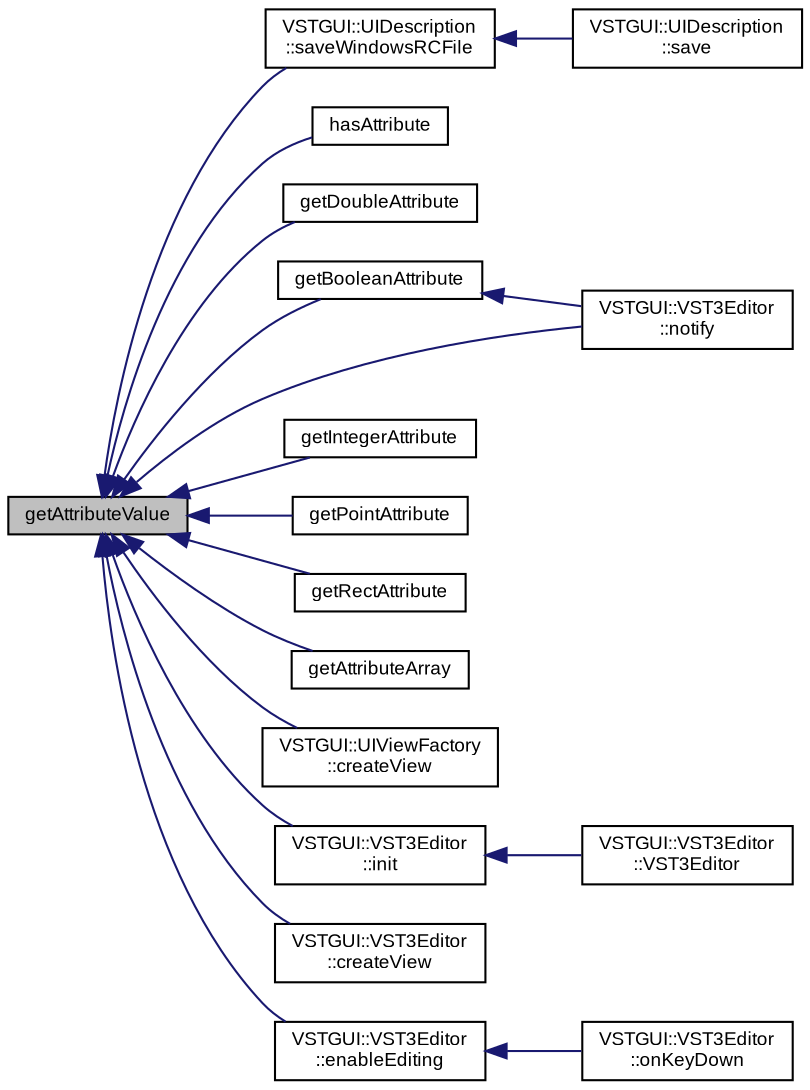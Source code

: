 digraph "getAttributeValue"
{
  bgcolor="transparent";
  edge [fontname="Arial",fontsize="9",labelfontname="Arial",labelfontsize="9"];
  node [fontname="Arial",fontsize="9",shape=record];
  rankdir="LR";
  Node1 [label="getAttributeValue",height=0.2,width=0.4,color="black", fillcolor="grey75", style="filled" fontcolor="black"];
  Node1 -> Node2 [dir="back",color="midnightblue",fontsize="9",style="solid",fontname="Arial"];
  Node2 [label="VSTGUI::UIDescription\l::saveWindowsRCFile",height=0.2,width=0.4,color="black",URL="$class_v_s_t_g_u_i_1_1_u_i_description.html#ae87789f442d3c644a49694cecf826706"];
  Node2 -> Node3 [dir="back",color="midnightblue",fontsize="9",style="solid",fontname="Arial"];
  Node3 [label="VSTGUI::UIDescription\l::save",height=0.2,width=0.4,color="black",URL="$class_v_s_t_g_u_i_1_1_u_i_description.html#a5141968978ba1cf93e31829eca8abc3c"];
  Node1 -> Node4 [dir="back",color="midnightblue",fontsize="9",style="solid",fontname="Arial"];
  Node4 [label="hasAttribute",height=0.2,width=0.4,color="black",URL="$class_v_s_t_g_u_i_1_1_u_i_attributes.html#a59deb210cebcff082f2f3ed6cf77270e"];
  Node1 -> Node5 [dir="back",color="midnightblue",fontsize="9",style="solid",fontname="Arial"];
  Node5 [label="getDoubleAttribute",height=0.2,width=0.4,color="black",URL="$class_v_s_t_g_u_i_1_1_u_i_attributes.html#abfa00248e309a82cf74e8ee68c8dbfcb"];
  Node1 -> Node6 [dir="back",color="midnightblue",fontsize="9",style="solid",fontname="Arial"];
  Node6 [label="getBooleanAttribute",height=0.2,width=0.4,color="black",URL="$class_v_s_t_g_u_i_1_1_u_i_attributes.html#afaa06bf50cdbe72140623c71f214f7b0"];
  Node6 -> Node7 [dir="back",color="midnightblue",fontsize="9",style="solid",fontname="Arial"];
  Node7 [label="VSTGUI::VST3Editor\l::notify",height=0.2,width=0.4,color="black",URL="$class_v_s_t_g_u_i_1_1_v_s_t3_editor.html#a15414e56ad0060f4b50f81ff44ad2a3e"];
  Node1 -> Node8 [dir="back",color="midnightblue",fontsize="9",style="solid",fontname="Arial"];
  Node8 [label="getIntegerAttribute",height=0.2,width=0.4,color="black",URL="$class_v_s_t_g_u_i_1_1_u_i_attributes.html#a9e3206929fe5eec5b3910e99fbe8390c"];
  Node1 -> Node9 [dir="back",color="midnightblue",fontsize="9",style="solid",fontname="Arial"];
  Node9 [label="getPointAttribute",height=0.2,width=0.4,color="black",URL="$class_v_s_t_g_u_i_1_1_u_i_attributes.html#a8ea4064010b3e9feccb044d5227d761f"];
  Node1 -> Node10 [dir="back",color="midnightblue",fontsize="9",style="solid",fontname="Arial"];
  Node10 [label="getRectAttribute",height=0.2,width=0.4,color="black",URL="$class_v_s_t_g_u_i_1_1_u_i_attributes.html#af769bc7aa6109f4cbec5212b803a16a2"];
  Node1 -> Node11 [dir="back",color="midnightblue",fontsize="9",style="solid",fontname="Arial"];
  Node11 [label="getAttributeArray",height=0.2,width=0.4,color="black",URL="$class_v_s_t_g_u_i_1_1_u_i_attributes.html#a3bd4fa9999003c8647f6219ff67bf430"];
  Node1 -> Node12 [dir="back",color="midnightblue",fontsize="9",style="solid",fontname="Arial"];
  Node12 [label="VSTGUI::UIViewFactory\l::createView",height=0.2,width=0.4,color="black",URL="$class_v_s_t_g_u_i_1_1_u_i_view_factory.html#a42600eb37eab8613f5aa713b8a1a8ace"];
  Node1 -> Node13 [dir="back",color="midnightblue",fontsize="9",style="solid",fontname="Arial"];
  Node13 [label="VSTGUI::VST3Editor\l::init",height=0.2,width=0.4,color="black",URL="$class_v_s_t_g_u_i_1_1_v_s_t3_editor.html#a02fd73d861ef2e4aabb38c0c9ff82947"];
  Node13 -> Node14 [dir="back",color="midnightblue",fontsize="9",style="solid",fontname="Arial"];
  Node14 [label="VSTGUI::VST3Editor\l::VST3Editor",height=0.2,width=0.4,color="black",URL="$class_v_s_t_g_u_i_1_1_v_s_t3_editor.html#a6da6f7fa1358e3bb29b45dbb29a1311d"];
  Node1 -> Node15 [dir="back",color="midnightblue",fontsize="9",style="solid",fontname="Arial"];
  Node15 [label="VSTGUI::VST3Editor\l::createView",height=0.2,width=0.4,color="black",URL="$class_v_s_t_g_u_i_1_1_v_s_t3_editor.html#a42600eb37eab8613f5aa713b8a1a8ace"];
  Node1 -> Node7 [dir="back",color="midnightblue",fontsize="9",style="solid",fontname="Arial"];
  Node1 -> Node16 [dir="back",color="midnightblue",fontsize="9",style="solid",fontname="Arial"];
  Node16 [label="VSTGUI::VST3Editor\l::enableEditing",height=0.2,width=0.4,color="black",URL="$class_v_s_t_g_u_i_1_1_v_s_t3_editor.html#a735597df0f43568cb501ebe71efa5d6d"];
  Node16 -> Node17 [dir="back",color="midnightblue",fontsize="9",style="solid",fontname="Arial"];
  Node17 [label="VSTGUI::VST3Editor\l::onKeyDown",height=0.2,width=0.4,color="black",URL="$class_v_s_t_g_u_i_1_1_v_s_t3_editor.html#a8d50a70febc6d3b3a8c55f7783ed4962",tooltip="should return 1 if no further key down processing should apply, otherwise -1 "];
}
